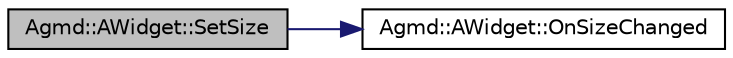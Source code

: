 digraph "Agmd::AWidget::SetSize"
{
  edge [fontname="Helvetica",fontsize="10",labelfontname="Helvetica",labelfontsize="10"];
  node [fontname="Helvetica",fontsize="10",shape=record];
  rankdir="LR";
  Node1 [label="Agmd::AWidget::SetSize",height=0.2,width=0.4,color="black", fillcolor="grey75", style="filled" fontcolor="black"];
  Node1 -> Node2 [color="midnightblue",fontsize="10",style="solid"];
  Node2 [label="Agmd::AWidget::OnSizeChanged",height=0.2,width=0.4,color="black", fillcolor="white", style="filled",URL="$class_agmd_1_1_a_widget.html#a65c040f47c294031a56ad4478e61654c"];
}
